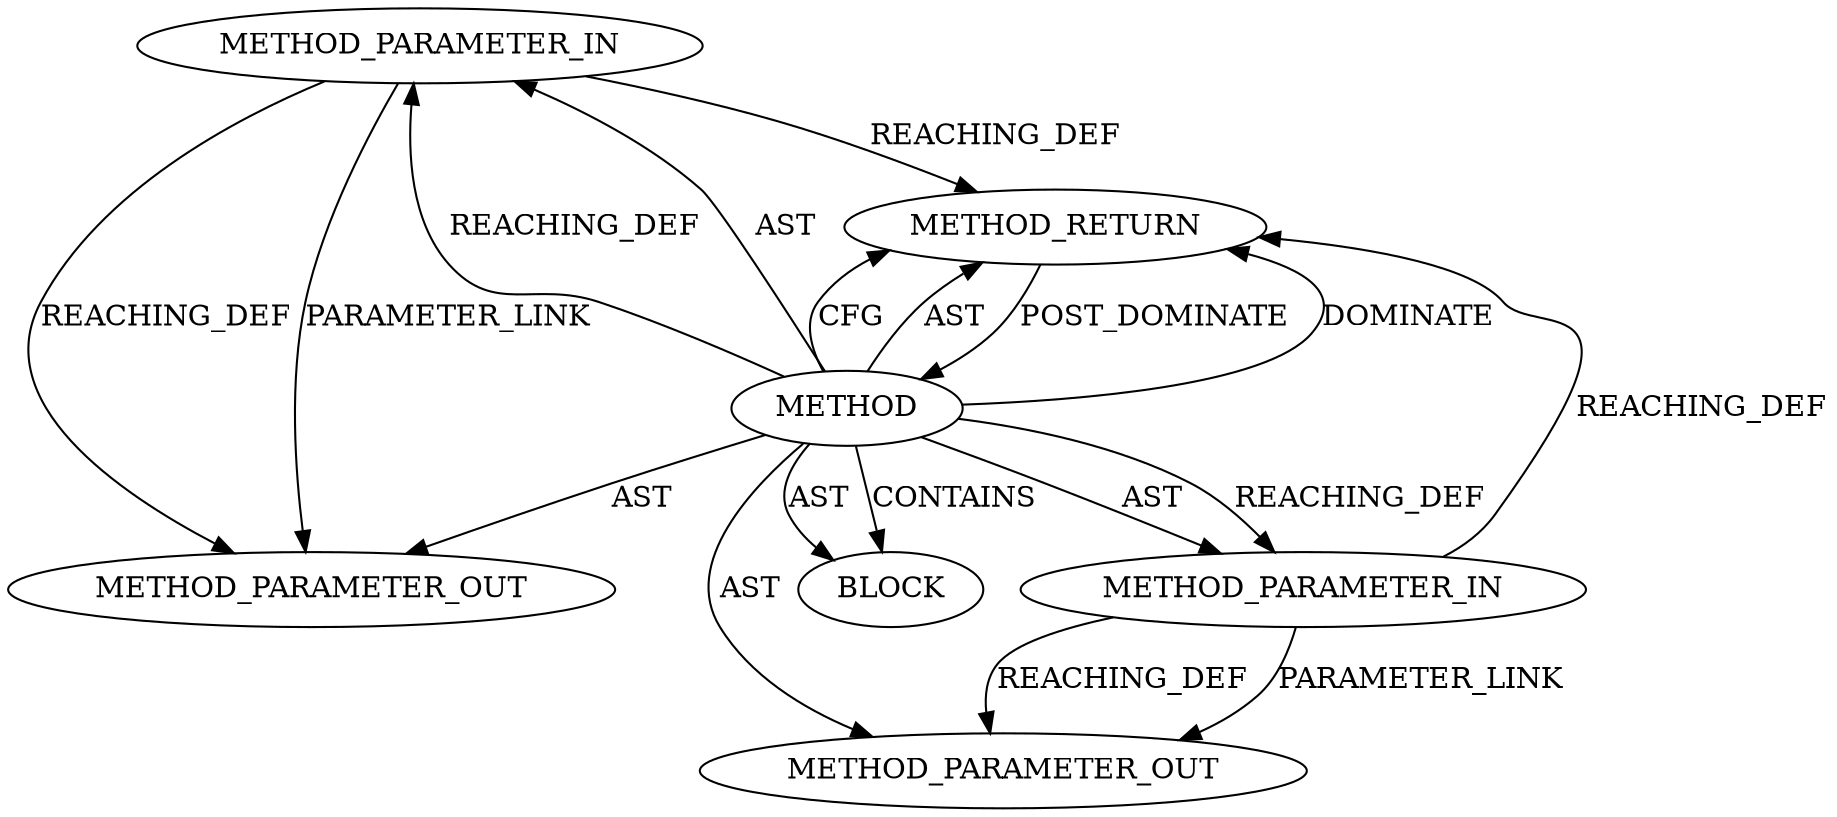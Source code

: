 digraph {
  2785 [label=METHOD_PARAMETER_OUT ORDER=1 CODE="p1" IS_VARIADIC=false TYPE_FULL_NAME="ANY" EVALUATION_STRATEGY="BY_VALUE" INDEX=1 NAME="p1"]
  2146 [label=METHOD_RETURN ORDER=2 CODE="RET" TYPE_FULL_NAME="ANY" EVALUATION_STRATEGY="BY_VALUE"]
  2144 [label=METHOD_PARAMETER_IN ORDER=2 CODE="p2" IS_VARIADIC=false TYPE_FULL_NAME="ANY" EVALUATION_STRATEGY="BY_VALUE" INDEX=2 NAME="p2"]
  2786 [label=METHOD_PARAMETER_OUT ORDER=2 CODE="p2" IS_VARIADIC=false TYPE_FULL_NAME="ANY" EVALUATION_STRATEGY="BY_VALUE" INDEX=2 NAME="p2"]
  2145 [label=BLOCK ORDER=1 ARGUMENT_INDEX=1 CODE="<empty>" TYPE_FULL_NAME="ANY"]
  2143 [label=METHOD_PARAMETER_IN ORDER=1 CODE="p1" IS_VARIADIC=false TYPE_FULL_NAME="ANY" EVALUATION_STRATEGY="BY_VALUE" INDEX=1 NAME="p1"]
  2142 [label=METHOD AST_PARENT_TYPE="NAMESPACE_BLOCK" AST_PARENT_FULL_NAME="<global>" ORDER=0 CODE="<empty>" FULL_NAME="skb_put" IS_EXTERNAL=true FILENAME="<empty>" SIGNATURE="" NAME="skb_put"]
  2143 -> 2146 [label=REACHING_DEF VARIABLE="p1"]
  2144 -> 2146 [label=REACHING_DEF VARIABLE="p2"]
  2142 -> 2143 [label=REACHING_DEF VARIABLE=""]
  2142 -> 2144 [label=AST ]
  2142 -> 2146 [label=DOMINATE ]
  2144 -> 2786 [label=PARAMETER_LINK ]
  2146 -> 2142 [label=POST_DOMINATE ]
  2144 -> 2786 [label=REACHING_DEF VARIABLE="p2"]
  2143 -> 2785 [label=PARAMETER_LINK ]
  2142 -> 2145 [label=AST ]
  2142 -> 2145 [label=CONTAINS ]
  2142 -> 2144 [label=REACHING_DEF VARIABLE=""]
  2142 -> 2785 [label=AST ]
  2143 -> 2785 [label=REACHING_DEF VARIABLE="p1"]
  2142 -> 2146 [label=CFG ]
  2142 -> 2786 [label=AST ]
  2142 -> 2146 [label=AST ]
  2142 -> 2143 [label=AST ]
}
